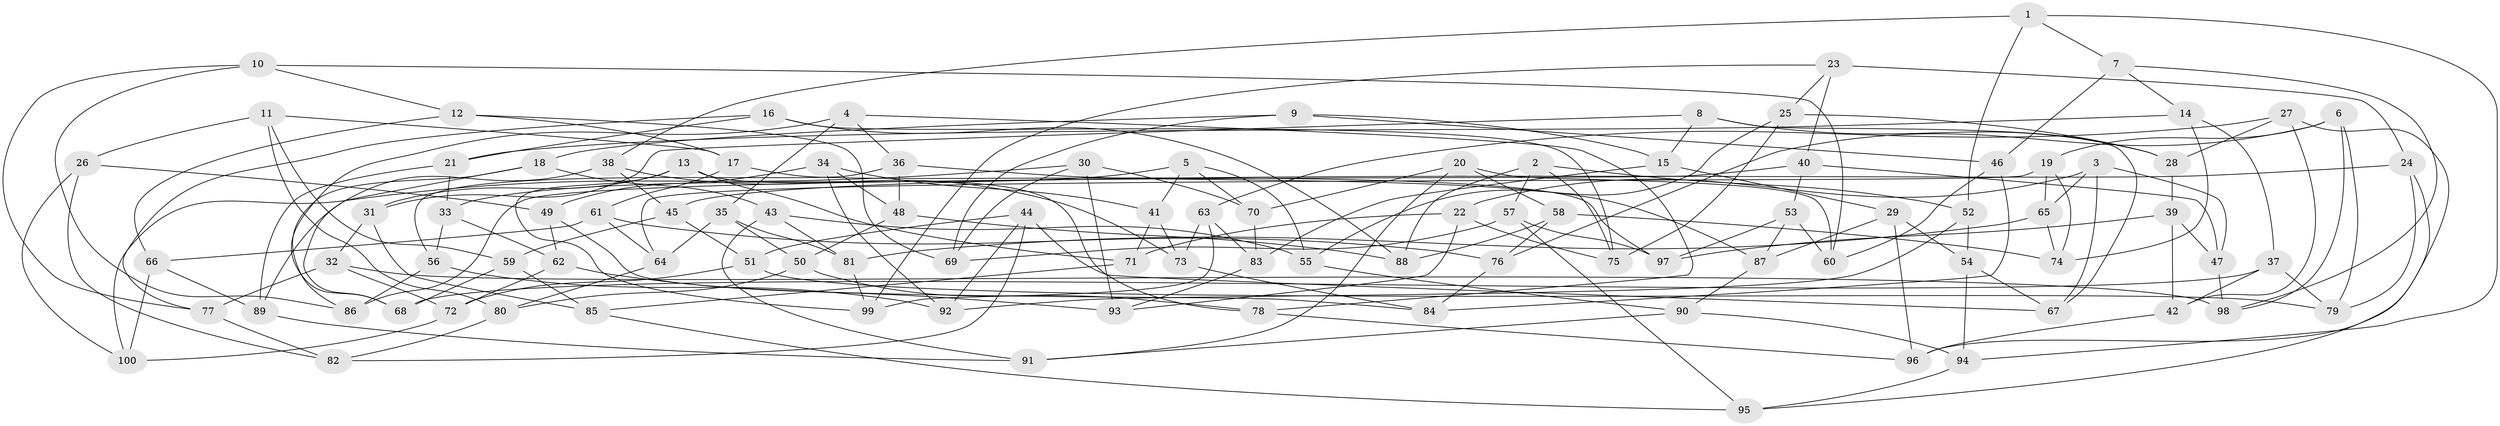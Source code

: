 // Generated by graph-tools (version 1.1) at 2025/56/03/09/25 04:56:56]
// undirected, 100 vertices, 200 edges
graph export_dot {
graph [start="1"]
  node [color=gray90,style=filled];
  1;
  2;
  3;
  4;
  5;
  6;
  7;
  8;
  9;
  10;
  11;
  12;
  13;
  14;
  15;
  16;
  17;
  18;
  19;
  20;
  21;
  22;
  23;
  24;
  25;
  26;
  27;
  28;
  29;
  30;
  31;
  32;
  33;
  34;
  35;
  36;
  37;
  38;
  39;
  40;
  41;
  42;
  43;
  44;
  45;
  46;
  47;
  48;
  49;
  50;
  51;
  52;
  53;
  54;
  55;
  56;
  57;
  58;
  59;
  60;
  61;
  62;
  63;
  64;
  65;
  66;
  67;
  68;
  69;
  70;
  71;
  72;
  73;
  74;
  75;
  76;
  77;
  78;
  79;
  80;
  81;
  82;
  83;
  84;
  85;
  86;
  87;
  88;
  89;
  90;
  91;
  92;
  93;
  94;
  95;
  96;
  97;
  98;
  99;
  100;
  1 -- 38;
  1 -- 52;
  1 -- 7;
  1 -- 94;
  2 -- 75;
  2 -- 52;
  2 -- 57;
  2 -- 88;
  3 -- 65;
  3 -- 47;
  3 -- 67;
  3 -- 22;
  4 -- 78;
  4 -- 36;
  4 -- 68;
  4 -- 35;
  5 -- 55;
  5 -- 41;
  5 -- 33;
  5 -- 70;
  6 -- 19;
  6 -- 98;
  6 -- 76;
  6 -- 79;
  7 -- 14;
  7 -- 98;
  7 -- 46;
  8 -- 31;
  8 -- 28;
  8 -- 15;
  8 -- 67;
  9 -- 15;
  9 -- 69;
  9 -- 18;
  9 -- 46;
  10 -- 86;
  10 -- 77;
  10 -- 60;
  10 -- 12;
  11 -- 59;
  11 -- 26;
  11 -- 17;
  11 -- 80;
  12 -- 69;
  12 -- 66;
  12 -- 17;
  13 -- 71;
  13 -- 31;
  13 -- 99;
  13 -- 78;
  14 -- 37;
  14 -- 21;
  14 -- 74;
  15 -- 29;
  15 -- 83;
  16 -- 75;
  16 -- 77;
  16 -- 21;
  16 -- 88;
  17 -- 97;
  17 -- 61;
  18 -- 43;
  18 -- 86;
  18 -- 68;
  19 -- 65;
  19 -- 74;
  19 -- 64;
  20 -- 70;
  20 -- 91;
  20 -- 60;
  20 -- 58;
  21 -- 89;
  21 -- 33;
  22 -- 71;
  22 -- 93;
  22 -- 75;
  23 -- 99;
  23 -- 24;
  23 -- 40;
  23 -- 25;
  24 -- 95;
  24 -- 79;
  24 -- 45;
  25 -- 28;
  25 -- 75;
  25 -- 55;
  26 -- 82;
  26 -- 49;
  26 -- 100;
  27 -- 42;
  27 -- 63;
  27 -- 28;
  27 -- 96;
  28 -- 39;
  29 -- 54;
  29 -- 96;
  29 -- 87;
  30 -- 100;
  30 -- 93;
  30 -- 70;
  30 -- 69;
  31 -- 32;
  31 -- 85;
  32 -- 98;
  32 -- 72;
  32 -- 77;
  33 -- 56;
  33 -- 62;
  34 -- 49;
  34 -- 48;
  34 -- 41;
  34 -- 92;
  35 -- 64;
  35 -- 81;
  35 -- 50;
  36 -- 56;
  36 -- 48;
  36 -- 87;
  37 -- 68;
  37 -- 42;
  37 -- 79;
  38 -- 89;
  38 -- 73;
  38 -- 45;
  39 -- 97;
  39 -- 42;
  39 -- 47;
  40 -- 53;
  40 -- 47;
  40 -- 86;
  41 -- 71;
  41 -- 73;
  42 -- 96;
  43 -- 55;
  43 -- 91;
  43 -- 81;
  44 -- 67;
  44 -- 92;
  44 -- 51;
  44 -- 82;
  45 -- 51;
  45 -- 59;
  46 -- 84;
  46 -- 60;
  47 -- 98;
  48 -- 88;
  48 -- 50;
  49 -- 84;
  49 -- 62;
  50 -- 80;
  50 -- 78;
  51 -- 79;
  51 -- 72;
  52 -- 54;
  52 -- 92;
  53 -- 87;
  53 -- 60;
  53 -- 97;
  54 -- 94;
  54 -- 67;
  55 -- 90;
  56 -- 92;
  56 -- 86;
  57 -- 97;
  57 -- 69;
  57 -- 95;
  58 -- 74;
  58 -- 88;
  58 -- 76;
  59 -- 85;
  59 -- 68;
  61 -- 76;
  61 -- 64;
  61 -- 66;
  62 -- 93;
  62 -- 72;
  63 -- 73;
  63 -- 99;
  63 -- 83;
  64 -- 80;
  65 -- 81;
  65 -- 74;
  66 -- 100;
  66 -- 89;
  70 -- 83;
  71 -- 85;
  72 -- 100;
  73 -- 84;
  76 -- 84;
  77 -- 82;
  78 -- 96;
  80 -- 82;
  81 -- 99;
  83 -- 93;
  85 -- 95;
  87 -- 90;
  89 -- 91;
  90 -- 91;
  90 -- 94;
  94 -- 95;
}
